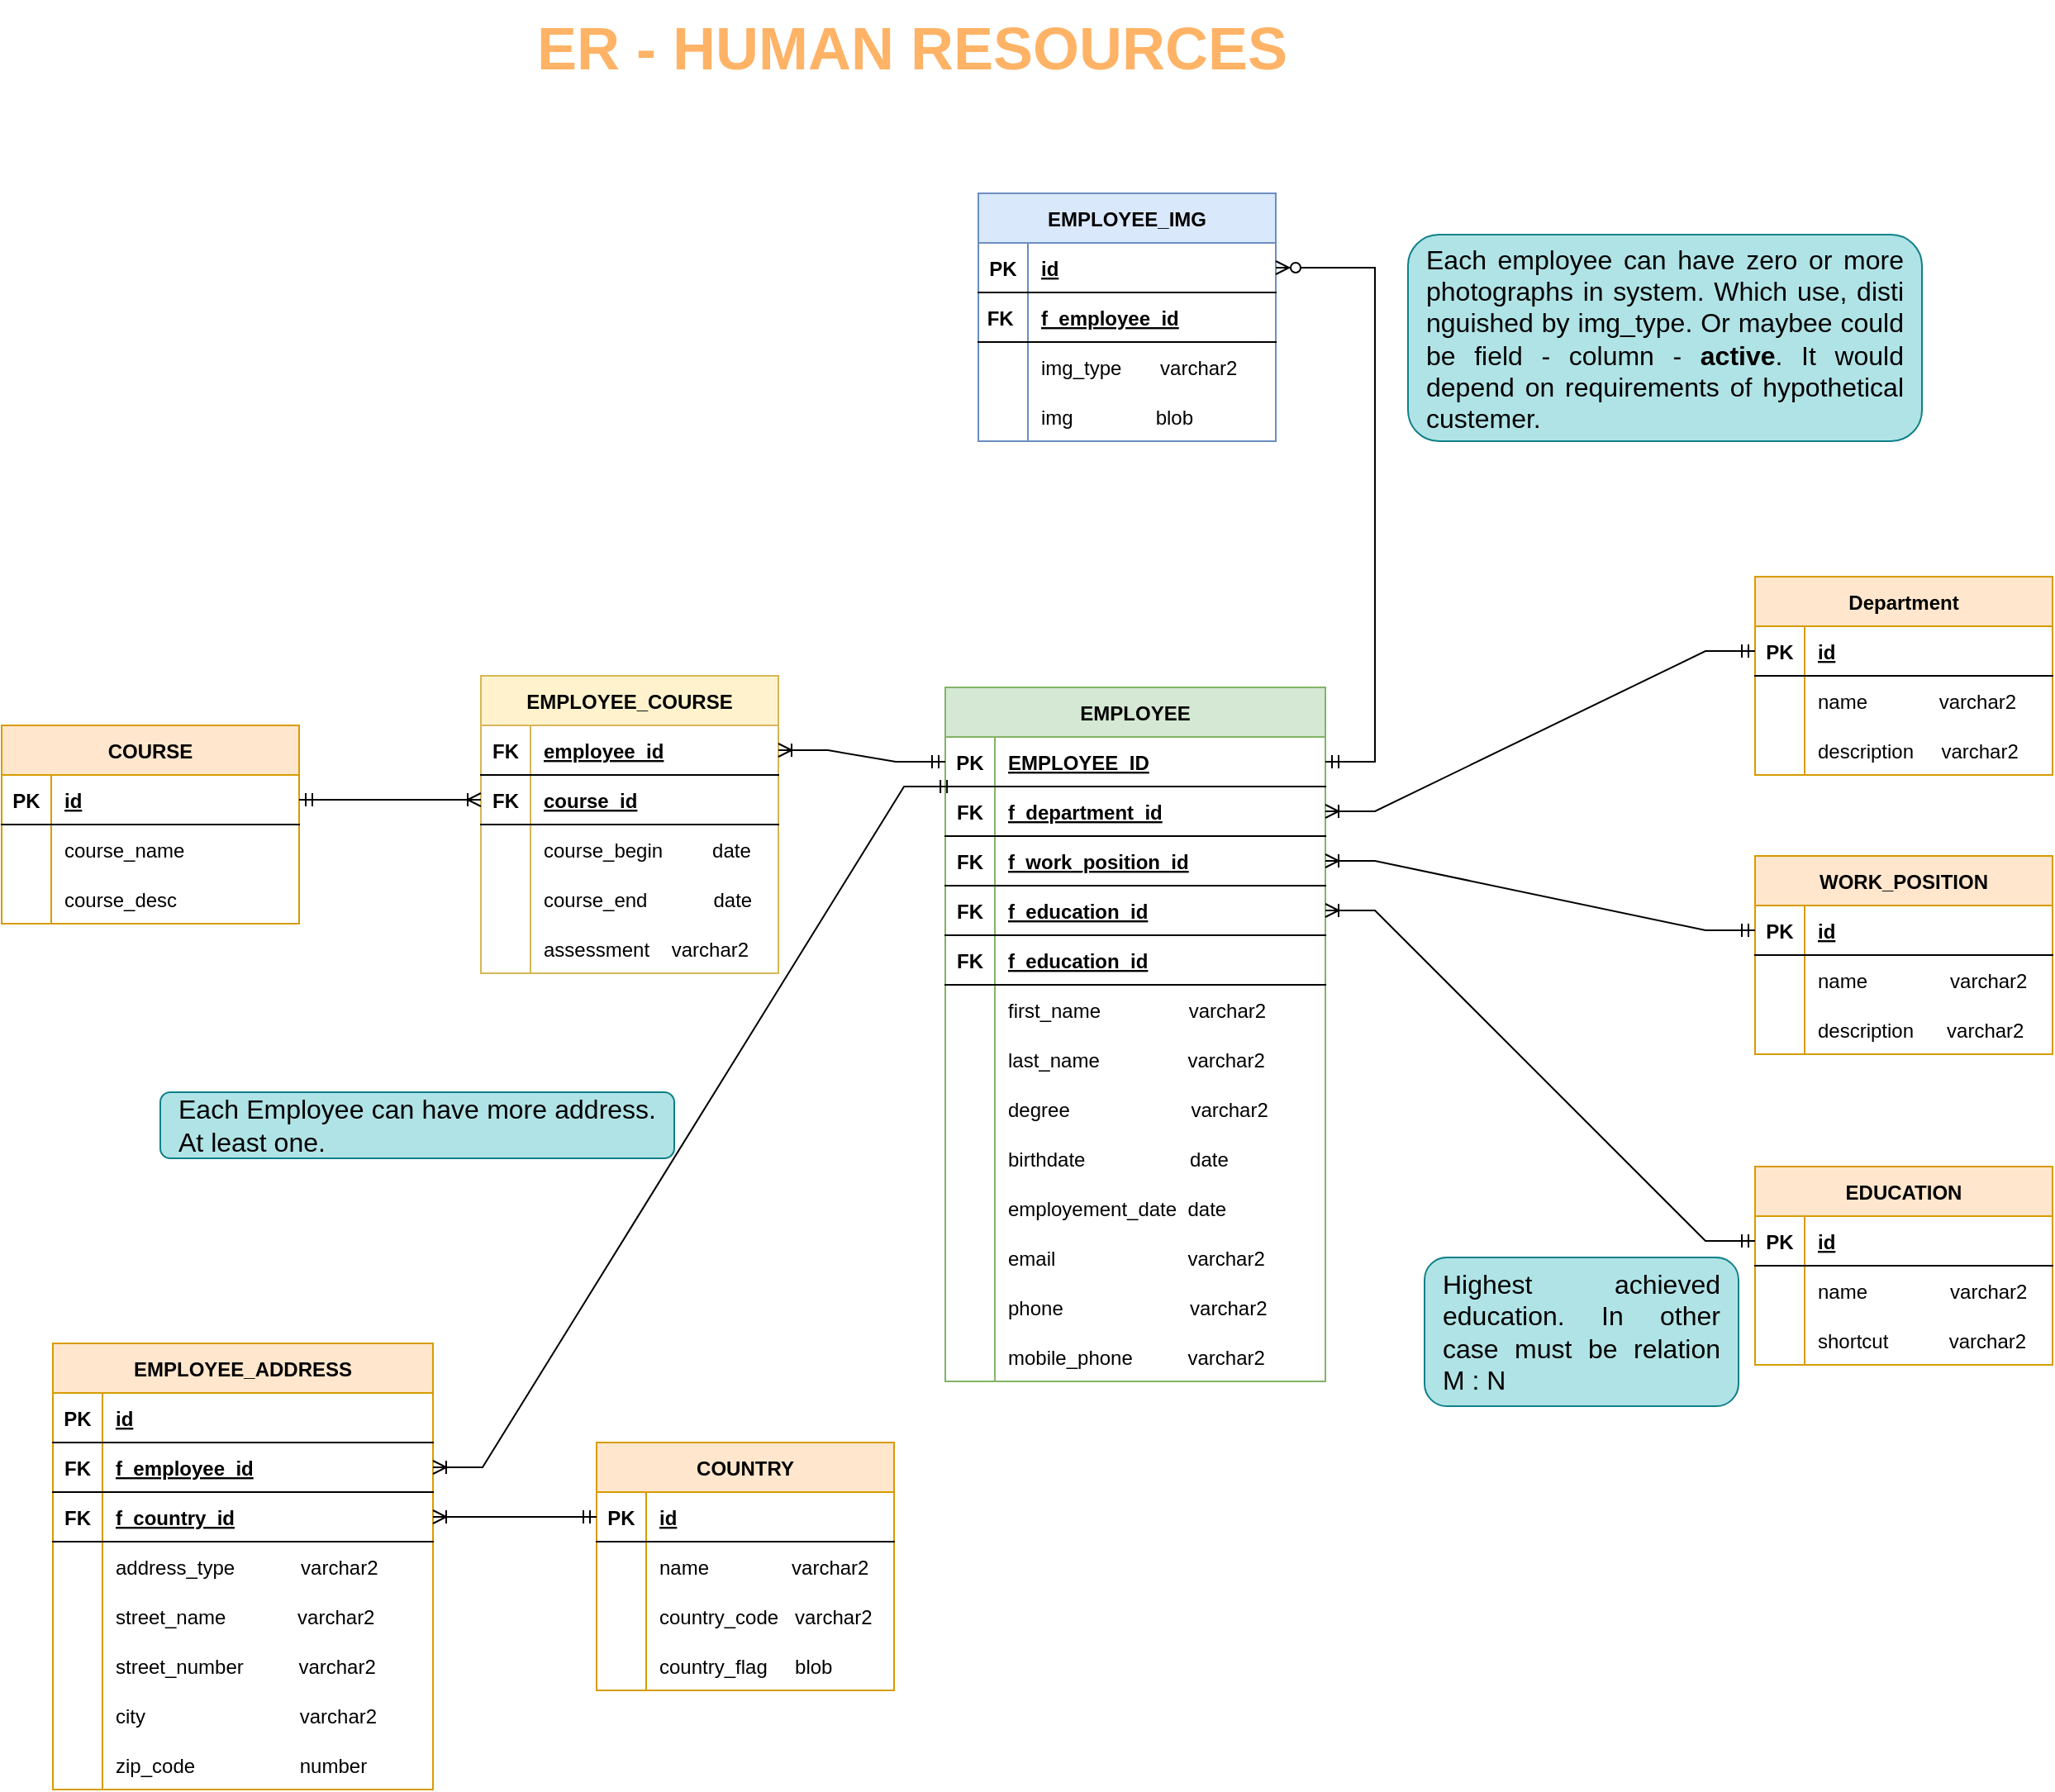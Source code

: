 <mxfile version="20.8.16" type="device"><diagram name="Stránka-1" id="khEDv16h0o5L49cxXPvN"><mxGraphModel dx="2524" dy="963" grid="1" gridSize="10" guides="1" tooltips="1" connect="1" arrows="1" fold="1" page="1" pageScale="1" pageWidth="827" pageHeight="1169" math="0" shadow="0"><root><mxCell id="0"/><mxCell id="1" parent="0"/><mxCell id="JES4Bm0G9oAUIXFylbBK-1" value="EMPLOYEE" style="shape=table;startSize=30;container=1;collapsible=1;childLayout=tableLayout;fixedRows=1;rowLines=0;fontStyle=1;align=center;resizeLast=1;fillColor=#d5e8d4;strokeColor=#82b366;" vertex="1" parent="1"><mxGeometry x="50" y="446" width="230" height="420.0" as="geometry"/></mxCell><mxCell id="JES4Bm0G9oAUIXFylbBK-2" value="" style="shape=tableRow;horizontal=0;startSize=0;swimlaneHead=0;swimlaneBody=0;fillColor=none;collapsible=0;dropTarget=0;points=[[0,0.5],[1,0.5]];portConstraint=eastwest;top=0;left=0;right=0;bottom=1;" vertex="1" parent="JES4Bm0G9oAUIXFylbBK-1"><mxGeometry y="30" width="230" height="30" as="geometry"/></mxCell><mxCell id="JES4Bm0G9oAUIXFylbBK-3" value="PK" style="shape=partialRectangle;connectable=0;fillColor=none;top=0;left=0;bottom=0;right=0;fontStyle=1;overflow=hidden;" vertex="1" parent="JES4Bm0G9oAUIXFylbBK-2"><mxGeometry width="30" height="30" as="geometry"><mxRectangle width="30" height="30" as="alternateBounds"/></mxGeometry></mxCell><mxCell id="JES4Bm0G9oAUIXFylbBK-4" value="EMPLOYEE_ID" style="shape=partialRectangle;connectable=0;fillColor=none;top=0;left=0;bottom=0;right=0;align=left;spacingLeft=6;fontStyle=5;overflow=hidden;" vertex="1" parent="JES4Bm0G9oAUIXFylbBK-2"><mxGeometry x="30" width="200" height="30" as="geometry"><mxRectangle width="200" height="30" as="alternateBounds"/></mxGeometry></mxCell><mxCell id="JES4Bm0G9oAUIXFylbBK-67" style="shape=tableRow;horizontal=0;startSize=0;swimlaneHead=0;swimlaneBody=0;fillColor=none;collapsible=0;dropTarget=0;points=[[0,0.5],[1,0.5]];portConstraint=eastwest;top=0;left=0;right=0;bottom=1;" vertex="1" parent="JES4Bm0G9oAUIXFylbBK-1"><mxGeometry y="60" width="230" height="30" as="geometry"/></mxCell><mxCell id="JES4Bm0G9oAUIXFylbBK-68" value="FK" style="shape=partialRectangle;connectable=0;fillColor=none;top=0;left=0;bottom=0;right=0;fontStyle=1;overflow=hidden;" vertex="1" parent="JES4Bm0G9oAUIXFylbBK-67"><mxGeometry width="30" height="30" as="geometry"><mxRectangle width="30" height="30" as="alternateBounds"/></mxGeometry></mxCell><mxCell id="JES4Bm0G9oAUIXFylbBK-69" value="f_department_id" style="shape=partialRectangle;connectable=0;fillColor=none;top=0;left=0;bottom=0;right=0;align=left;spacingLeft=6;fontStyle=5;overflow=hidden;" vertex="1" parent="JES4Bm0G9oAUIXFylbBK-67"><mxGeometry x="30" width="200" height="30" as="geometry"><mxRectangle width="200" height="30" as="alternateBounds"/></mxGeometry></mxCell><mxCell id="JES4Bm0G9oAUIXFylbBK-61" style="shape=tableRow;horizontal=0;startSize=0;swimlaneHead=0;swimlaneBody=0;fillColor=none;collapsible=0;dropTarget=0;points=[[0,0.5],[1,0.5]];portConstraint=eastwest;top=0;left=0;right=0;bottom=1;" vertex="1" parent="JES4Bm0G9oAUIXFylbBK-1"><mxGeometry y="90" width="230" height="30" as="geometry"/></mxCell><mxCell id="JES4Bm0G9oAUIXFylbBK-62" value="FK" style="shape=partialRectangle;connectable=0;fillColor=none;top=0;left=0;bottom=0;right=0;fontStyle=1;overflow=hidden;" vertex="1" parent="JES4Bm0G9oAUIXFylbBK-61"><mxGeometry width="30" height="30" as="geometry"><mxRectangle width="30" height="30" as="alternateBounds"/></mxGeometry></mxCell><mxCell id="JES4Bm0G9oAUIXFylbBK-63" value="f_work_position_id" style="shape=partialRectangle;connectable=0;fillColor=none;top=0;left=0;bottom=0;right=0;align=left;spacingLeft=6;fontStyle=5;overflow=hidden;" vertex="1" parent="JES4Bm0G9oAUIXFylbBK-61"><mxGeometry x="30" width="200" height="30" as="geometry"><mxRectangle width="200" height="30" as="alternateBounds"/></mxGeometry></mxCell><mxCell id="JES4Bm0G9oAUIXFylbBK-58" style="shape=tableRow;horizontal=0;startSize=0;swimlaneHead=0;swimlaneBody=0;fillColor=none;collapsible=0;dropTarget=0;points=[[0,0.5],[1,0.5]];portConstraint=eastwest;top=0;left=0;right=0;bottom=1;" vertex="1" parent="JES4Bm0G9oAUIXFylbBK-1"><mxGeometry y="120" width="230" height="30" as="geometry"/></mxCell><mxCell id="JES4Bm0G9oAUIXFylbBK-59" value="FK" style="shape=partialRectangle;connectable=0;fillColor=none;top=0;left=0;bottom=0;right=0;fontStyle=1;overflow=hidden;" vertex="1" parent="JES4Bm0G9oAUIXFylbBK-58"><mxGeometry width="30" height="30" as="geometry"><mxRectangle width="30" height="30" as="alternateBounds"/></mxGeometry></mxCell><mxCell id="JES4Bm0G9oAUIXFylbBK-60" value="f_education_id" style="shape=partialRectangle;connectable=0;fillColor=none;top=0;left=0;bottom=0;right=0;align=left;spacingLeft=6;fontStyle=5;overflow=hidden;" vertex="1" parent="JES4Bm0G9oAUIXFylbBK-58"><mxGeometry x="30" width="200" height="30" as="geometry"><mxRectangle width="200" height="30" as="alternateBounds"/></mxGeometry></mxCell><mxCell id="JES4Bm0G9oAUIXFylbBK-159" style="shape=tableRow;horizontal=0;startSize=0;swimlaneHead=0;swimlaneBody=0;fillColor=none;collapsible=0;dropTarget=0;points=[[0,0.5],[1,0.5]];portConstraint=eastwest;top=0;left=0;right=0;bottom=1;" vertex="1" parent="JES4Bm0G9oAUIXFylbBK-1"><mxGeometry y="150" width="230" height="30" as="geometry"/></mxCell><mxCell id="JES4Bm0G9oAUIXFylbBK-160" value="FK" style="shape=partialRectangle;connectable=0;fillColor=none;top=0;left=0;bottom=0;right=0;fontStyle=1;overflow=hidden;" vertex="1" parent="JES4Bm0G9oAUIXFylbBK-159"><mxGeometry width="30" height="30" as="geometry"><mxRectangle width="30" height="30" as="alternateBounds"/></mxGeometry></mxCell><mxCell id="JES4Bm0G9oAUIXFylbBK-161" value="f_education_id" style="shape=partialRectangle;connectable=0;fillColor=none;top=0;left=0;bottom=0;right=0;align=left;spacingLeft=6;fontStyle=5;overflow=hidden;" vertex="1" parent="JES4Bm0G9oAUIXFylbBK-159"><mxGeometry x="30" width="200" height="30" as="geometry"><mxRectangle width="200" height="30" as="alternateBounds"/></mxGeometry></mxCell><mxCell id="JES4Bm0G9oAUIXFylbBK-5" value="" style="shape=tableRow;horizontal=0;startSize=0;swimlaneHead=0;swimlaneBody=0;fillColor=none;collapsible=0;dropTarget=0;points=[[0,0.5],[1,0.5]];portConstraint=eastwest;top=0;left=0;right=0;bottom=0;" vertex="1" parent="JES4Bm0G9oAUIXFylbBK-1"><mxGeometry y="180" width="230" height="30" as="geometry"/></mxCell><mxCell id="JES4Bm0G9oAUIXFylbBK-6" value="" style="shape=partialRectangle;connectable=0;fillColor=none;top=0;left=0;bottom=0;right=0;editable=1;overflow=hidden;" vertex="1" parent="JES4Bm0G9oAUIXFylbBK-5"><mxGeometry width="30" height="30" as="geometry"><mxRectangle width="30" height="30" as="alternateBounds"/></mxGeometry></mxCell><mxCell id="JES4Bm0G9oAUIXFylbBK-7" value="first_name                varchar2" style="shape=partialRectangle;connectable=0;fillColor=none;top=0;left=0;bottom=0;right=0;align=left;spacingLeft=6;overflow=hidden;" vertex="1" parent="JES4Bm0G9oAUIXFylbBK-5"><mxGeometry x="30" width="200" height="30" as="geometry"><mxRectangle width="200" height="30" as="alternateBounds"/></mxGeometry></mxCell><mxCell id="JES4Bm0G9oAUIXFylbBK-8" value="" style="shape=tableRow;horizontal=0;startSize=0;swimlaneHead=0;swimlaneBody=0;fillColor=none;collapsible=0;dropTarget=0;points=[[0,0.5],[1,0.5]];portConstraint=eastwest;top=0;left=0;right=0;bottom=0;" vertex="1" parent="JES4Bm0G9oAUIXFylbBK-1"><mxGeometry y="210" width="230" height="30" as="geometry"/></mxCell><mxCell id="JES4Bm0G9oAUIXFylbBK-9" value="" style="shape=partialRectangle;connectable=0;fillColor=none;top=0;left=0;bottom=0;right=0;editable=1;overflow=hidden;" vertex="1" parent="JES4Bm0G9oAUIXFylbBK-8"><mxGeometry width="30" height="30" as="geometry"><mxRectangle width="30" height="30" as="alternateBounds"/></mxGeometry></mxCell><mxCell id="JES4Bm0G9oAUIXFylbBK-10" value="last_name                varchar2" style="shape=partialRectangle;connectable=0;fillColor=none;top=0;left=0;bottom=0;right=0;align=left;spacingLeft=6;overflow=hidden;" vertex="1" parent="JES4Bm0G9oAUIXFylbBK-8"><mxGeometry x="30" width="200" height="30" as="geometry"><mxRectangle width="200" height="30" as="alternateBounds"/></mxGeometry></mxCell><mxCell id="JES4Bm0G9oAUIXFylbBK-11" value="" style="shape=tableRow;horizontal=0;startSize=0;swimlaneHead=0;swimlaneBody=0;fillColor=none;collapsible=0;dropTarget=0;points=[[0,0.5],[1,0.5]];portConstraint=eastwest;top=0;left=0;right=0;bottom=0;" vertex="1" parent="JES4Bm0G9oAUIXFylbBK-1"><mxGeometry y="240" width="230" height="30" as="geometry"/></mxCell><mxCell id="JES4Bm0G9oAUIXFylbBK-12" value="" style="shape=partialRectangle;connectable=0;fillColor=none;top=0;left=0;bottom=0;right=0;editable=1;overflow=hidden;" vertex="1" parent="JES4Bm0G9oAUIXFylbBK-11"><mxGeometry width="30" height="30" as="geometry"><mxRectangle width="30" height="30" as="alternateBounds"/></mxGeometry></mxCell><mxCell id="JES4Bm0G9oAUIXFylbBK-13" value="degree                      varchar2" style="shape=partialRectangle;connectable=0;fillColor=none;top=0;left=0;bottom=0;right=0;align=left;spacingLeft=6;overflow=hidden;" vertex="1" parent="JES4Bm0G9oAUIXFylbBK-11"><mxGeometry x="30" width="200" height="30" as="geometry"><mxRectangle width="200" height="30" as="alternateBounds"/></mxGeometry></mxCell><mxCell id="JES4Bm0G9oAUIXFylbBK-14" style="shape=tableRow;horizontal=0;startSize=0;swimlaneHead=0;swimlaneBody=0;fillColor=none;collapsible=0;dropTarget=0;points=[[0,0.5],[1,0.5]];portConstraint=eastwest;top=0;left=0;right=0;bottom=0;" vertex="1" parent="JES4Bm0G9oAUIXFylbBK-1"><mxGeometry y="270" width="230" height="30" as="geometry"/></mxCell><mxCell id="JES4Bm0G9oAUIXFylbBK-15" style="shape=partialRectangle;connectable=0;fillColor=none;top=0;left=0;bottom=0;right=0;editable=1;overflow=hidden;" vertex="1" parent="JES4Bm0G9oAUIXFylbBK-14"><mxGeometry width="30" height="30" as="geometry"><mxRectangle width="30" height="30" as="alternateBounds"/></mxGeometry></mxCell><mxCell id="JES4Bm0G9oAUIXFylbBK-16" value="birthdate                   date" style="shape=partialRectangle;connectable=0;fillColor=none;top=0;left=0;bottom=0;right=0;align=left;spacingLeft=6;overflow=hidden;" vertex="1" parent="JES4Bm0G9oAUIXFylbBK-14"><mxGeometry x="30" width="200" height="30" as="geometry"><mxRectangle width="200" height="30" as="alternateBounds"/></mxGeometry></mxCell><mxCell id="JES4Bm0G9oAUIXFylbBK-32" style="shape=tableRow;horizontal=0;startSize=0;swimlaneHead=0;swimlaneBody=0;fillColor=none;collapsible=0;dropTarget=0;points=[[0,0.5],[1,0.5]];portConstraint=eastwest;top=0;left=0;right=0;bottom=0;" vertex="1" parent="JES4Bm0G9oAUIXFylbBK-1"><mxGeometry y="300" width="230" height="30" as="geometry"/></mxCell><mxCell id="JES4Bm0G9oAUIXFylbBK-33" style="shape=partialRectangle;connectable=0;fillColor=none;top=0;left=0;bottom=0;right=0;editable=1;overflow=hidden;" vertex="1" parent="JES4Bm0G9oAUIXFylbBK-32"><mxGeometry width="30" height="30" as="geometry"><mxRectangle width="30" height="30" as="alternateBounds"/></mxGeometry></mxCell><mxCell id="JES4Bm0G9oAUIXFylbBK-34" value="employement_date  date" style="shape=partialRectangle;connectable=0;fillColor=none;top=0;left=0;bottom=0;right=0;align=left;spacingLeft=6;overflow=hidden;" vertex="1" parent="JES4Bm0G9oAUIXFylbBK-32"><mxGeometry x="30" width="200" height="30" as="geometry"><mxRectangle width="200" height="30" as="alternateBounds"/></mxGeometry></mxCell><mxCell id="JES4Bm0G9oAUIXFylbBK-29" style="shape=tableRow;horizontal=0;startSize=0;swimlaneHead=0;swimlaneBody=0;fillColor=none;collapsible=0;dropTarget=0;points=[[0,0.5],[1,0.5]];portConstraint=eastwest;top=0;left=0;right=0;bottom=0;" vertex="1" parent="JES4Bm0G9oAUIXFylbBK-1"><mxGeometry y="330" width="230" height="30" as="geometry"/></mxCell><mxCell id="JES4Bm0G9oAUIXFylbBK-30" style="shape=partialRectangle;connectable=0;fillColor=none;top=0;left=0;bottom=0;right=0;editable=1;overflow=hidden;" vertex="1" parent="JES4Bm0G9oAUIXFylbBK-29"><mxGeometry width="30" height="30" as="geometry"><mxRectangle width="30" height="30" as="alternateBounds"/></mxGeometry></mxCell><mxCell id="JES4Bm0G9oAUIXFylbBK-31" value="email                        varchar2" style="shape=partialRectangle;connectable=0;fillColor=none;top=0;left=0;bottom=0;right=0;align=left;spacingLeft=6;overflow=hidden;" vertex="1" parent="JES4Bm0G9oAUIXFylbBK-29"><mxGeometry x="30" width="200" height="30" as="geometry"><mxRectangle width="200" height="30" as="alternateBounds"/></mxGeometry></mxCell><mxCell id="JES4Bm0G9oAUIXFylbBK-26" style="shape=tableRow;horizontal=0;startSize=0;swimlaneHead=0;swimlaneBody=0;fillColor=none;collapsible=0;dropTarget=0;points=[[0,0.5],[1,0.5]];portConstraint=eastwest;top=0;left=0;right=0;bottom=0;" vertex="1" parent="JES4Bm0G9oAUIXFylbBK-1"><mxGeometry y="360" width="230" height="30" as="geometry"/></mxCell><mxCell id="JES4Bm0G9oAUIXFylbBK-27" style="shape=partialRectangle;connectable=0;fillColor=none;top=0;left=0;bottom=0;right=0;editable=1;overflow=hidden;" vertex="1" parent="JES4Bm0G9oAUIXFylbBK-26"><mxGeometry width="30" height="30" as="geometry"><mxRectangle width="30" height="30" as="alternateBounds"/></mxGeometry></mxCell><mxCell id="JES4Bm0G9oAUIXFylbBK-28" value="phone                       varchar2" style="shape=partialRectangle;connectable=0;fillColor=none;top=0;left=0;bottom=0;right=0;align=left;spacingLeft=6;overflow=hidden;" vertex="1" parent="JES4Bm0G9oAUIXFylbBK-26"><mxGeometry x="30" width="200" height="30" as="geometry"><mxRectangle width="200" height="30" as="alternateBounds"/></mxGeometry></mxCell><mxCell id="JES4Bm0G9oAUIXFylbBK-23" style="shape=tableRow;horizontal=0;startSize=0;swimlaneHead=0;swimlaneBody=0;fillColor=none;collapsible=0;dropTarget=0;points=[[0,0.5],[1,0.5]];portConstraint=eastwest;top=0;left=0;right=0;bottom=0;" vertex="1" parent="JES4Bm0G9oAUIXFylbBK-1"><mxGeometry y="390" width="230" height="30" as="geometry"/></mxCell><mxCell id="JES4Bm0G9oAUIXFylbBK-24" style="shape=partialRectangle;connectable=0;fillColor=none;top=0;left=0;bottom=0;right=0;editable=1;overflow=hidden;" vertex="1" parent="JES4Bm0G9oAUIXFylbBK-23"><mxGeometry width="30" height="30" as="geometry"><mxRectangle width="30" height="30" as="alternateBounds"/></mxGeometry></mxCell><mxCell id="JES4Bm0G9oAUIXFylbBK-25" value="mobile_phone          varchar2" style="shape=partialRectangle;connectable=0;fillColor=none;top=0;left=0;bottom=0;right=0;align=left;spacingLeft=6;overflow=hidden;" vertex="1" parent="JES4Bm0G9oAUIXFylbBK-23"><mxGeometry x="30" width="200" height="30" as="geometry"><mxRectangle width="200" height="30" as="alternateBounds"/></mxGeometry></mxCell><mxCell id="JES4Bm0G9oAUIXFylbBK-79" style="edgeStyle=orthogonalEdgeStyle;rounded=0;orthogonalLoop=1;jettySize=auto;html=1;exitX=1;exitY=0.5;exitDx=0;exitDy=0;" edge="1" parent="JES4Bm0G9oAUIXFylbBK-1" source="JES4Bm0G9oAUIXFylbBK-8" target="JES4Bm0G9oAUIXFylbBK-8"><mxGeometry relative="1" as="geometry"/></mxCell><mxCell id="JES4Bm0G9oAUIXFylbBK-80" value="Department" style="shape=table;startSize=30;container=1;collapsible=1;childLayout=tableLayout;fixedRows=1;rowLines=0;fontStyle=1;align=center;resizeLast=1;fillColor=#ffe6cc;strokeColor=#d79b00;" vertex="1" parent="1"><mxGeometry x="540" y="379" width="180" height="120" as="geometry"/></mxCell><mxCell id="JES4Bm0G9oAUIXFylbBK-81" value="" style="shape=tableRow;horizontal=0;startSize=0;swimlaneHead=0;swimlaneBody=0;fillColor=none;collapsible=0;dropTarget=0;points=[[0,0.5],[1,0.5]];portConstraint=eastwest;top=0;left=0;right=0;bottom=1;" vertex="1" parent="JES4Bm0G9oAUIXFylbBK-80"><mxGeometry y="30" width="180" height="30" as="geometry"/></mxCell><mxCell id="JES4Bm0G9oAUIXFylbBK-82" value="PK" style="shape=partialRectangle;connectable=0;fillColor=none;top=0;left=0;bottom=0;right=0;fontStyle=1;overflow=hidden;" vertex="1" parent="JES4Bm0G9oAUIXFylbBK-81"><mxGeometry width="30" height="30" as="geometry"><mxRectangle width="30" height="30" as="alternateBounds"/></mxGeometry></mxCell><mxCell id="JES4Bm0G9oAUIXFylbBK-83" value="id" style="shape=partialRectangle;connectable=0;fillColor=none;top=0;left=0;bottom=0;right=0;align=left;spacingLeft=6;fontStyle=5;overflow=hidden;" vertex="1" parent="JES4Bm0G9oAUIXFylbBK-81"><mxGeometry x="30" width="150" height="30" as="geometry"><mxRectangle width="150" height="30" as="alternateBounds"/></mxGeometry></mxCell><mxCell id="JES4Bm0G9oAUIXFylbBK-84" value="" style="shape=tableRow;horizontal=0;startSize=0;swimlaneHead=0;swimlaneBody=0;fillColor=none;collapsible=0;dropTarget=0;points=[[0,0.5],[1,0.5]];portConstraint=eastwest;top=0;left=0;right=0;bottom=0;" vertex="1" parent="JES4Bm0G9oAUIXFylbBK-80"><mxGeometry y="60" width="180" height="30" as="geometry"/></mxCell><mxCell id="JES4Bm0G9oAUIXFylbBK-85" value="" style="shape=partialRectangle;connectable=0;fillColor=none;top=0;left=0;bottom=0;right=0;editable=1;overflow=hidden;" vertex="1" parent="JES4Bm0G9oAUIXFylbBK-84"><mxGeometry width="30" height="30" as="geometry"><mxRectangle width="30" height="30" as="alternateBounds"/></mxGeometry></mxCell><mxCell id="JES4Bm0G9oAUIXFylbBK-86" value="name             varchar2" style="shape=partialRectangle;connectable=0;fillColor=none;top=0;left=0;bottom=0;right=0;align=left;spacingLeft=6;overflow=hidden;" vertex="1" parent="JES4Bm0G9oAUIXFylbBK-84"><mxGeometry x="30" width="150" height="30" as="geometry"><mxRectangle width="150" height="30" as="alternateBounds"/></mxGeometry></mxCell><mxCell id="JES4Bm0G9oAUIXFylbBK-87" value="" style="shape=tableRow;horizontal=0;startSize=0;swimlaneHead=0;swimlaneBody=0;fillColor=none;collapsible=0;dropTarget=0;points=[[0,0.5],[1,0.5]];portConstraint=eastwest;top=0;left=0;right=0;bottom=0;" vertex="1" parent="JES4Bm0G9oAUIXFylbBK-80"><mxGeometry y="90" width="180" height="30" as="geometry"/></mxCell><mxCell id="JES4Bm0G9oAUIXFylbBK-88" value="" style="shape=partialRectangle;connectable=0;fillColor=none;top=0;left=0;bottom=0;right=0;editable=1;overflow=hidden;" vertex="1" parent="JES4Bm0G9oAUIXFylbBK-87"><mxGeometry width="30" height="30" as="geometry"><mxRectangle width="30" height="30" as="alternateBounds"/></mxGeometry></mxCell><mxCell id="JES4Bm0G9oAUIXFylbBK-89" value="description     varchar2" style="shape=partialRectangle;connectable=0;fillColor=none;top=0;left=0;bottom=0;right=0;align=left;spacingLeft=6;overflow=hidden;" vertex="1" parent="JES4Bm0G9oAUIXFylbBK-87"><mxGeometry x="30" width="150" height="30" as="geometry"><mxRectangle width="150" height="30" as="alternateBounds"/></mxGeometry></mxCell><mxCell id="JES4Bm0G9oAUIXFylbBK-93" value="COUNTRY" style="shape=table;startSize=30;container=1;collapsible=1;childLayout=tableLayout;fixedRows=1;rowLines=0;fontStyle=1;align=center;resizeLast=1;fillColor=#ffe6cc;strokeColor=#d79b00;" vertex="1" parent="1"><mxGeometry x="-161" y="903" width="180" height="150" as="geometry"/></mxCell><mxCell id="JES4Bm0G9oAUIXFylbBK-94" value="" style="shape=tableRow;horizontal=0;startSize=0;swimlaneHead=0;swimlaneBody=0;fillColor=none;collapsible=0;dropTarget=0;points=[[0,0.5],[1,0.5]];portConstraint=eastwest;top=0;left=0;right=0;bottom=1;" vertex="1" parent="JES4Bm0G9oAUIXFylbBK-93"><mxGeometry y="30" width="180" height="30" as="geometry"/></mxCell><mxCell id="JES4Bm0G9oAUIXFylbBK-95" value="PK" style="shape=partialRectangle;connectable=0;fillColor=none;top=0;left=0;bottom=0;right=0;fontStyle=1;overflow=hidden;" vertex="1" parent="JES4Bm0G9oAUIXFylbBK-94"><mxGeometry width="30" height="30" as="geometry"><mxRectangle width="30" height="30" as="alternateBounds"/></mxGeometry></mxCell><mxCell id="JES4Bm0G9oAUIXFylbBK-96" value="id" style="shape=partialRectangle;connectable=0;fillColor=none;top=0;left=0;bottom=0;right=0;align=left;spacingLeft=6;fontStyle=5;overflow=hidden;" vertex="1" parent="JES4Bm0G9oAUIXFylbBK-94"><mxGeometry x="30" width="150" height="30" as="geometry"><mxRectangle width="150" height="30" as="alternateBounds"/></mxGeometry></mxCell><mxCell id="JES4Bm0G9oAUIXFylbBK-97" value="" style="shape=tableRow;horizontal=0;startSize=0;swimlaneHead=0;swimlaneBody=0;fillColor=none;collapsible=0;dropTarget=0;points=[[0,0.5],[1,0.5]];portConstraint=eastwest;top=0;left=0;right=0;bottom=0;" vertex="1" parent="JES4Bm0G9oAUIXFylbBK-93"><mxGeometry y="60" width="180" height="30" as="geometry"/></mxCell><mxCell id="JES4Bm0G9oAUIXFylbBK-98" value="" style="shape=partialRectangle;connectable=0;fillColor=none;top=0;left=0;bottom=0;right=0;editable=1;overflow=hidden;" vertex="1" parent="JES4Bm0G9oAUIXFylbBK-97"><mxGeometry width="30" height="30" as="geometry"><mxRectangle width="30" height="30" as="alternateBounds"/></mxGeometry></mxCell><mxCell id="JES4Bm0G9oAUIXFylbBK-99" value="name               varchar2" style="shape=partialRectangle;connectable=0;fillColor=none;top=0;left=0;bottom=0;right=0;align=left;spacingLeft=6;overflow=hidden;" vertex="1" parent="JES4Bm0G9oAUIXFylbBK-97"><mxGeometry x="30" width="150" height="30" as="geometry"><mxRectangle width="150" height="30" as="alternateBounds"/></mxGeometry></mxCell><mxCell id="JES4Bm0G9oAUIXFylbBK-100" value="" style="shape=tableRow;horizontal=0;startSize=0;swimlaneHead=0;swimlaneBody=0;fillColor=none;collapsible=0;dropTarget=0;points=[[0,0.5],[1,0.5]];portConstraint=eastwest;top=0;left=0;right=0;bottom=0;" vertex="1" parent="JES4Bm0G9oAUIXFylbBK-93"><mxGeometry y="90" width="180" height="30" as="geometry"/></mxCell><mxCell id="JES4Bm0G9oAUIXFylbBK-101" value="" style="shape=partialRectangle;connectable=0;fillColor=none;top=0;left=0;bottom=0;right=0;editable=1;overflow=hidden;" vertex="1" parent="JES4Bm0G9oAUIXFylbBK-100"><mxGeometry width="30" height="30" as="geometry"><mxRectangle width="30" height="30" as="alternateBounds"/></mxGeometry></mxCell><mxCell id="JES4Bm0G9oAUIXFylbBK-102" value="country_code   varchar2" style="shape=partialRectangle;connectable=0;fillColor=none;top=0;left=0;bottom=0;right=0;align=left;spacingLeft=6;overflow=hidden;" vertex="1" parent="JES4Bm0G9oAUIXFylbBK-100"><mxGeometry x="30" width="150" height="30" as="geometry"><mxRectangle width="150" height="30" as="alternateBounds"/></mxGeometry></mxCell><mxCell id="JES4Bm0G9oAUIXFylbBK-148" style="shape=tableRow;horizontal=0;startSize=0;swimlaneHead=0;swimlaneBody=0;fillColor=none;collapsible=0;dropTarget=0;points=[[0,0.5],[1,0.5]];portConstraint=eastwest;top=0;left=0;right=0;bottom=0;" vertex="1" parent="JES4Bm0G9oAUIXFylbBK-93"><mxGeometry y="120" width="180" height="30" as="geometry"/></mxCell><mxCell id="JES4Bm0G9oAUIXFylbBK-149" style="shape=partialRectangle;connectable=0;fillColor=none;top=0;left=0;bottom=0;right=0;editable=1;overflow=hidden;" vertex="1" parent="JES4Bm0G9oAUIXFylbBK-148"><mxGeometry width="30" height="30" as="geometry"><mxRectangle width="30" height="30" as="alternateBounds"/></mxGeometry></mxCell><mxCell id="JES4Bm0G9oAUIXFylbBK-150" value="country_flag     blob" style="shape=partialRectangle;connectable=0;fillColor=none;top=0;left=0;bottom=0;right=0;align=left;spacingLeft=6;overflow=hidden;" vertex="1" parent="JES4Bm0G9oAUIXFylbBK-148"><mxGeometry x="30" width="150" height="30" as="geometry"><mxRectangle width="150" height="30" as="alternateBounds"/></mxGeometry></mxCell><mxCell id="JES4Bm0G9oAUIXFylbBK-103" value="WORK_POSITION" style="shape=table;startSize=30;container=1;collapsible=1;childLayout=tableLayout;fixedRows=1;rowLines=0;fontStyle=1;align=center;resizeLast=1;fillColor=#ffe6cc;strokeColor=#d79b00;" vertex="1" parent="1"><mxGeometry x="540" y="548" width="180" height="120" as="geometry"/></mxCell><mxCell id="JES4Bm0G9oAUIXFylbBK-104" value="" style="shape=tableRow;horizontal=0;startSize=0;swimlaneHead=0;swimlaneBody=0;fillColor=none;collapsible=0;dropTarget=0;points=[[0,0.5],[1,0.5]];portConstraint=eastwest;top=0;left=0;right=0;bottom=1;" vertex="1" parent="JES4Bm0G9oAUIXFylbBK-103"><mxGeometry y="30" width="180" height="30" as="geometry"/></mxCell><mxCell id="JES4Bm0G9oAUIXFylbBK-105" value="PK" style="shape=partialRectangle;connectable=0;fillColor=none;top=0;left=0;bottom=0;right=0;fontStyle=1;overflow=hidden;" vertex="1" parent="JES4Bm0G9oAUIXFylbBK-104"><mxGeometry width="30" height="30" as="geometry"><mxRectangle width="30" height="30" as="alternateBounds"/></mxGeometry></mxCell><mxCell id="JES4Bm0G9oAUIXFylbBK-106" value="id" style="shape=partialRectangle;connectable=0;fillColor=none;top=0;left=0;bottom=0;right=0;align=left;spacingLeft=6;fontStyle=5;overflow=hidden;" vertex="1" parent="JES4Bm0G9oAUIXFylbBK-104"><mxGeometry x="30" width="150" height="30" as="geometry"><mxRectangle width="150" height="30" as="alternateBounds"/></mxGeometry></mxCell><mxCell id="JES4Bm0G9oAUIXFylbBK-107" value="" style="shape=tableRow;horizontal=0;startSize=0;swimlaneHead=0;swimlaneBody=0;fillColor=none;collapsible=0;dropTarget=0;points=[[0,0.5],[1,0.5]];portConstraint=eastwest;top=0;left=0;right=0;bottom=0;" vertex="1" parent="JES4Bm0G9oAUIXFylbBK-103"><mxGeometry y="60" width="180" height="30" as="geometry"/></mxCell><mxCell id="JES4Bm0G9oAUIXFylbBK-108" value="" style="shape=partialRectangle;connectable=0;fillColor=none;top=0;left=0;bottom=0;right=0;editable=1;overflow=hidden;" vertex="1" parent="JES4Bm0G9oAUIXFylbBK-107"><mxGeometry width="30" height="30" as="geometry"><mxRectangle width="30" height="30" as="alternateBounds"/></mxGeometry></mxCell><mxCell id="JES4Bm0G9oAUIXFylbBK-109" value="name               varchar2" style="shape=partialRectangle;connectable=0;fillColor=none;top=0;left=0;bottom=0;right=0;align=left;spacingLeft=6;overflow=hidden;" vertex="1" parent="JES4Bm0G9oAUIXFylbBK-107"><mxGeometry x="30" width="150" height="30" as="geometry"><mxRectangle width="150" height="30" as="alternateBounds"/></mxGeometry></mxCell><mxCell id="JES4Bm0G9oAUIXFylbBK-110" value="" style="shape=tableRow;horizontal=0;startSize=0;swimlaneHead=0;swimlaneBody=0;fillColor=none;collapsible=0;dropTarget=0;points=[[0,0.5],[1,0.5]];portConstraint=eastwest;top=0;left=0;right=0;bottom=0;" vertex="1" parent="JES4Bm0G9oAUIXFylbBK-103"><mxGeometry y="90" width="180" height="30" as="geometry"/></mxCell><mxCell id="JES4Bm0G9oAUIXFylbBK-111" value="" style="shape=partialRectangle;connectable=0;fillColor=none;top=0;left=0;bottom=0;right=0;editable=1;overflow=hidden;" vertex="1" parent="JES4Bm0G9oAUIXFylbBK-110"><mxGeometry width="30" height="30" as="geometry"><mxRectangle width="30" height="30" as="alternateBounds"/></mxGeometry></mxCell><mxCell id="JES4Bm0G9oAUIXFylbBK-112" value="description      varchar2" style="shape=partialRectangle;connectable=0;fillColor=none;top=0;left=0;bottom=0;right=0;align=left;spacingLeft=6;overflow=hidden;" vertex="1" parent="JES4Bm0G9oAUIXFylbBK-110"><mxGeometry x="30" width="150" height="30" as="geometry"><mxRectangle width="150" height="30" as="alternateBounds"/></mxGeometry></mxCell><mxCell id="JES4Bm0G9oAUIXFylbBK-113" value="EDUCATION" style="shape=table;startSize=30;container=1;collapsible=1;childLayout=tableLayout;fixedRows=1;rowLines=0;fontStyle=1;align=center;resizeLast=1;fillColor=#ffe6cc;strokeColor=#d79b00;" vertex="1" parent="1"><mxGeometry x="540" y="736" width="180" height="120" as="geometry"/></mxCell><mxCell id="JES4Bm0G9oAUIXFylbBK-114" value="" style="shape=tableRow;horizontal=0;startSize=0;swimlaneHead=0;swimlaneBody=0;fillColor=none;collapsible=0;dropTarget=0;points=[[0,0.5],[1,0.5]];portConstraint=eastwest;top=0;left=0;right=0;bottom=1;" vertex="1" parent="JES4Bm0G9oAUIXFylbBK-113"><mxGeometry y="30" width="180" height="30" as="geometry"/></mxCell><mxCell id="JES4Bm0G9oAUIXFylbBK-115" value="PK" style="shape=partialRectangle;connectable=0;fillColor=none;top=0;left=0;bottom=0;right=0;fontStyle=1;overflow=hidden;" vertex="1" parent="JES4Bm0G9oAUIXFylbBK-114"><mxGeometry width="30" height="30" as="geometry"><mxRectangle width="30" height="30" as="alternateBounds"/></mxGeometry></mxCell><mxCell id="JES4Bm0G9oAUIXFylbBK-116" value="id" style="shape=partialRectangle;connectable=0;fillColor=none;top=0;left=0;bottom=0;right=0;align=left;spacingLeft=6;fontStyle=5;overflow=hidden;" vertex="1" parent="JES4Bm0G9oAUIXFylbBK-114"><mxGeometry x="30" width="150" height="30" as="geometry"><mxRectangle width="150" height="30" as="alternateBounds"/></mxGeometry></mxCell><mxCell id="JES4Bm0G9oAUIXFylbBK-117" value="" style="shape=tableRow;horizontal=0;startSize=0;swimlaneHead=0;swimlaneBody=0;fillColor=none;collapsible=0;dropTarget=0;points=[[0,0.5],[1,0.5]];portConstraint=eastwest;top=0;left=0;right=0;bottom=0;" vertex="1" parent="JES4Bm0G9oAUIXFylbBK-113"><mxGeometry y="60" width="180" height="30" as="geometry"/></mxCell><mxCell id="JES4Bm0G9oAUIXFylbBK-118" value="" style="shape=partialRectangle;connectable=0;fillColor=none;top=0;left=0;bottom=0;right=0;editable=1;overflow=hidden;" vertex="1" parent="JES4Bm0G9oAUIXFylbBK-117"><mxGeometry width="30" height="30" as="geometry"><mxRectangle width="30" height="30" as="alternateBounds"/></mxGeometry></mxCell><mxCell id="JES4Bm0G9oAUIXFylbBK-119" value="name               varchar2" style="shape=partialRectangle;connectable=0;fillColor=none;top=0;left=0;bottom=0;right=0;align=left;spacingLeft=6;overflow=hidden;" vertex="1" parent="JES4Bm0G9oAUIXFylbBK-117"><mxGeometry x="30" width="150" height="30" as="geometry"><mxRectangle width="150" height="30" as="alternateBounds"/></mxGeometry></mxCell><mxCell id="JES4Bm0G9oAUIXFylbBK-120" value="" style="shape=tableRow;horizontal=0;startSize=0;swimlaneHead=0;swimlaneBody=0;fillColor=none;collapsible=0;dropTarget=0;points=[[0,0.5],[1,0.5]];portConstraint=eastwest;top=0;left=0;right=0;bottom=0;" vertex="1" parent="JES4Bm0G9oAUIXFylbBK-113"><mxGeometry y="90" width="180" height="30" as="geometry"/></mxCell><mxCell id="JES4Bm0G9oAUIXFylbBK-121" value="" style="shape=partialRectangle;connectable=0;fillColor=none;top=0;left=0;bottom=0;right=0;editable=1;overflow=hidden;" vertex="1" parent="JES4Bm0G9oAUIXFylbBK-120"><mxGeometry width="30" height="30" as="geometry"><mxRectangle width="30" height="30" as="alternateBounds"/></mxGeometry></mxCell><mxCell id="JES4Bm0G9oAUIXFylbBK-122" value="shortcut           varchar2" style="shape=partialRectangle;connectable=0;fillColor=none;top=0;left=0;bottom=0;right=0;align=left;spacingLeft=6;overflow=hidden;" vertex="1" parent="JES4Bm0G9oAUIXFylbBK-120"><mxGeometry x="30" width="150" height="30" as="geometry"><mxRectangle width="150" height="30" as="alternateBounds"/></mxGeometry></mxCell><mxCell id="JES4Bm0G9oAUIXFylbBK-123" value="EMPLOYEE_ADDRESS" style="shape=table;startSize=30;container=1;collapsible=1;childLayout=tableLayout;fixedRows=1;rowLines=0;fontStyle=1;align=center;resizeLast=1;fillColor=#ffe6cc;strokeColor=#d79b00;" vertex="1" parent="1"><mxGeometry x="-490" y="843" width="230" height="270" as="geometry"/></mxCell><mxCell id="JES4Bm0G9oAUIXFylbBK-124" value="" style="shape=tableRow;horizontal=0;startSize=0;swimlaneHead=0;swimlaneBody=0;fillColor=none;collapsible=0;dropTarget=0;points=[[0,0.5],[1,0.5]];portConstraint=eastwest;top=0;left=0;right=0;bottom=1;" vertex="1" parent="JES4Bm0G9oAUIXFylbBK-123"><mxGeometry y="30" width="230" height="30" as="geometry"/></mxCell><mxCell id="JES4Bm0G9oAUIXFylbBK-125" value="PK" style="shape=partialRectangle;connectable=0;fillColor=none;top=0;left=0;bottom=0;right=0;fontStyle=1;overflow=hidden;" vertex="1" parent="JES4Bm0G9oAUIXFylbBK-124"><mxGeometry width="30" height="30" as="geometry"><mxRectangle width="30" height="30" as="alternateBounds"/></mxGeometry></mxCell><mxCell id="JES4Bm0G9oAUIXFylbBK-126" value="id" style="shape=partialRectangle;connectable=0;fillColor=none;top=0;left=0;bottom=0;right=0;align=left;spacingLeft=6;fontStyle=5;overflow=hidden;" vertex="1" parent="JES4Bm0G9oAUIXFylbBK-124"><mxGeometry x="30" width="200" height="30" as="geometry"><mxRectangle width="200" height="30" as="alternateBounds"/></mxGeometry></mxCell><mxCell id="JES4Bm0G9oAUIXFylbBK-136" style="shape=tableRow;horizontal=0;startSize=0;swimlaneHead=0;swimlaneBody=0;fillColor=none;collapsible=0;dropTarget=0;points=[[0,0.5],[1,0.5]];portConstraint=eastwest;top=0;left=0;right=0;bottom=1;" vertex="1" parent="JES4Bm0G9oAUIXFylbBK-123"><mxGeometry y="60" width="230" height="30" as="geometry"/></mxCell><mxCell id="JES4Bm0G9oAUIXFylbBK-137" value="FK" style="shape=partialRectangle;connectable=0;fillColor=none;top=0;left=0;bottom=0;right=0;fontStyle=1;overflow=hidden;" vertex="1" parent="JES4Bm0G9oAUIXFylbBK-136"><mxGeometry width="30" height="30" as="geometry"><mxRectangle width="30" height="30" as="alternateBounds"/></mxGeometry></mxCell><mxCell id="JES4Bm0G9oAUIXFylbBK-138" value="f_employee_id" style="shape=partialRectangle;connectable=0;fillColor=none;top=0;left=0;bottom=0;right=0;align=left;spacingLeft=6;fontStyle=5;overflow=hidden;" vertex="1" parent="JES4Bm0G9oAUIXFylbBK-136"><mxGeometry x="30" width="200" height="30" as="geometry"><mxRectangle width="200" height="30" as="alternateBounds"/></mxGeometry></mxCell><mxCell id="JES4Bm0G9oAUIXFylbBK-139" style="shape=tableRow;horizontal=0;startSize=0;swimlaneHead=0;swimlaneBody=0;fillColor=none;collapsible=0;dropTarget=0;points=[[0,0.5],[1,0.5]];portConstraint=eastwest;top=0;left=0;right=0;bottom=1;" vertex="1" parent="JES4Bm0G9oAUIXFylbBK-123"><mxGeometry y="90" width="230" height="30" as="geometry"/></mxCell><mxCell id="JES4Bm0G9oAUIXFylbBK-140" value="FK" style="shape=partialRectangle;connectable=0;fillColor=none;top=0;left=0;bottom=0;right=0;fontStyle=1;overflow=hidden;" vertex="1" parent="JES4Bm0G9oAUIXFylbBK-139"><mxGeometry width="30" height="30" as="geometry"><mxRectangle width="30" height="30" as="alternateBounds"/></mxGeometry></mxCell><mxCell id="JES4Bm0G9oAUIXFylbBK-141" value="f_country_id" style="shape=partialRectangle;connectable=0;fillColor=none;top=0;left=0;bottom=0;right=0;align=left;spacingLeft=6;fontStyle=5;overflow=hidden;" vertex="1" parent="JES4Bm0G9oAUIXFylbBK-139"><mxGeometry x="30" width="200" height="30" as="geometry"><mxRectangle width="200" height="30" as="alternateBounds"/></mxGeometry></mxCell><mxCell id="JES4Bm0G9oAUIXFylbBK-127" value="" style="shape=tableRow;horizontal=0;startSize=0;swimlaneHead=0;swimlaneBody=0;fillColor=none;collapsible=0;dropTarget=0;points=[[0,0.5],[1,0.5]];portConstraint=eastwest;top=0;left=0;right=0;bottom=0;" vertex="1" parent="JES4Bm0G9oAUIXFylbBK-123"><mxGeometry y="120" width="230" height="30" as="geometry"/></mxCell><mxCell id="JES4Bm0G9oAUIXFylbBK-128" value="" style="shape=partialRectangle;connectable=0;fillColor=none;top=0;left=0;bottom=0;right=0;editable=1;overflow=hidden;" vertex="1" parent="JES4Bm0G9oAUIXFylbBK-127"><mxGeometry width="30" height="30" as="geometry"><mxRectangle width="30" height="30" as="alternateBounds"/></mxGeometry></mxCell><mxCell id="JES4Bm0G9oAUIXFylbBK-129" value="address_type            varchar2" style="shape=partialRectangle;connectable=0;fillColor=none;top=0;left=0;bottom=0;right=0;align=left;spacingLeft=6;overflow=hidden;" vertex="1" parent="JES4Bm0G9oAUIXFylbBK-127"><mxGeometry x="30" width="200" height="30" as="geometry"><mxRectangle width="200" height="30" as="alternateBounds"/></mxGeometry></mxCell><mxCell id="JES4Bm0G9oAUIXFylbBK-130" value="" style="shape=tableRow;horizontal=0;startSize=0;swimlaneHead=0;swimlaneBody=0;fillColor=none;collapsible=0;dropTarget=0;points=[[0,0.5],[1,0.5]];portConstraint=eastwest;top=0;left=0;right=0;bottom=0;" vertex="1" parent="JES4Bm0G9oAUIXFylbBK-123"><mxGeometry y="150" width="230" height="30" as="geometry"/></mxCell><mxCell id="JES4Bm0G9oAUIXFylbBK-131" value="" style="shape=partialRectangle;connectable=0;fillColor=none;top=0;left=0;bottom=0;right=0;editable=1;overflow=hidden;" vertex="1" parent="JES4Bm0G9oAUIXFylbBK-130"><mxGeometry width="30" height="30" as="geometry"><mxRectangle width="30" height="30" as="alternateBounds"/></mxGeometry></mxCell><mxCell id="JES4Bm0G9oAUIXFylbBK-132" value="street_name             varchar2" style="shape=partialRectangle;connectable=0;fillColor=none;top=0;left=0;bottom=0;right=0;align=left;spacingLeft=6;overflow=hidden;" vertex="1" parent="JES4Bm0G9oAUIXFylbBK-130"><mxGeometry x="30" width="200" height="30" as="geometry"><mxRectangle width="200" height="30" as="alternateBounds"/></mxGeometry></mxCell><mxCell id="JES4Bm0G9oAUIXFylbBK-133" value="" style="shape=tableRow;horizontal=0;startSize=0;swimlaneHead=0;swimlaneBody=0;fillColor=none;collapsible=0;dropTarget=0;points=[[0,0.5],[1,0.5]];portConstraint=eastwest;top=0;left=0;right=0;bottom=0;" vertex="1" parent="JES4Bm0G9oAUIXFylbBK-123"><mxGeometry y="180" width="230" height="30" as="geometry"/></mxCell><mxCell id="JES4Bm0G9oAUIXFylbBK-134" value="" style="shape=partialRectangle;connectable=0;fillColor=none;top=0;left=0;bottom=0;right=0;editable=1;overflow=hidden;" vertex="1" parent="JES4Bm0G9oAUIXFylbBK-133"><mxGeometry width="30" height="30" as="geometry"><mxRectangle width="30" height="30" as="alternateBounds"/></mxGeometry></mxCell><mxCell id="JES4Bm0G9oAUIXFylbBK-135" value="street_number          varchar2" style="shape=partialRectangle;connectable=0;fillColor=none;top=0;left=0;bottom=0;right=0;align=left;spacingLeft=6;overflow=hidden;" vertex="1" parent="JES4Bm0G9oAUIXFylbBK-133"><mxGeometry x="30" width="200" height="30" as="geometry"><mxRectangle width="200" height="30" as="alternateBounds"/></mxGeometry></mxCell><mxCell id="JES4Bm0G9oAUIXFylbBK-145" style="shape=tableRow;horizontal=0;startSize=0;swimlaneHead=0;swimlaneBody=0;fillColor=none;collapsible=0;dropTarget=0;points=[[0,0.5],[1,0.5]];portConstraint=eastwest;top=0;left=0;right=0;bottom=0;" vertex="1" parent="JES4Bm0G9oAUIXFylbBK-123"><mxGeometry y="210" width="230" height="30" as="geometry"/></mxCell><mxCell id="JES4Bm0G9oAUIXFylbBK-146" style="shape=partialRectangle;connectable=0;fillColor=none;top=0;left=0;bottom=0;right=0;editable=1;overflow=hidden;" vertex="1" parent="JES4Bm0G9oAUIXFylbBK-145"><mxGeometry width="30" height="30" as="geometry"><mxRectangle width="30" height="30" as="alternateBounds"/></mxGeometry></mxCell><mxCell id="JES4Bm0G9oAUIXFylbBK-147" value="city                            varchar2" style="shape=partialRectangle;connectable=0;fillColor=none;top=0;left=0;bottom=0;right=0;align=left;spacingLeft=6;overflow=hidden;" vertex="1" parent="JES4Bm0G9oAUIXFylbBK-145"><mxGeometry x="30" width="200" height="30" as="geometry"><mxRectangle width="200" height="30" as="alternateBounds"/></mxGeometry></mxCell><mxCell id="JES4Bm0G9oAUIXFylbBK-142" style="shape=tableRow;horizontal=0;startSize=0;swimlaneHead=0;swimlaneBody=0;fillColor=none;collapsible=0;dropTarget=0;points=[[0,0.5],[1,0.5]];portConstraint=eastwest;top=0;left=0;right=0;bottom=0;" vertex="1" parent="JES4Bm0G9oAUIXFylbBK-123"><mxGeometry y="240" width="230" height="30" as="geometry"/></mxCell><mxCell id="JES4Bm0G9oAUIXFylbBK-143" style="shape=partialRectangle;connectable=0;fillColor=none;top=0;left=0;bottom=0;right=0;editable=1;overflow=hidden;" vertex="1" parent="JES4Bm0G9oAUIXFylbBK-142"><mxGeometry width="30" height="30" as="geometry"><mxRectangle width="30" height="30" as="alternateBounds"/></mxGeometry></mxCell><mxCell id="JES4Bm0G9oAUIXFylbBK-144" value="zip_code                   number" style="shape=partialRectangle;connectable=0;fillColor=none;top=0;left=0;bottom=0;right=0;align=left;spacingLeft=6;overflow=hidden;" vertex="1" parent="JES4Bm0G9oAUIXFylbBK-142"><mxGeometry x="30" width="200" height="30" as="geometry"><mxRectangle width="200" height="30" as="alternateBounds"/></mxGeometry></mxCell><mxCell id="JES4Bm0G9oAUIXFylbBK-154" value="" style="edgeStyle=entityRelationEdgeStyle;fontSize=12;html=1;endArrow=ERoneToMany;startArrow=ERmandOne;rounded=0;exitX=0;exitY=0.5;exitDx=0;exitDy=0;" edge="1" parent="1" source="JES4Bm0G9oAUIXFylbBK-81" target="JES4Bm0G9oAUIXFylbBK-67"><mxGeometry width="100" height="100" relative="1" as="geometry"><mxPoint x="390" y="666" as="sourcePoint"/><mxPoint x="490" y="566" as="targetPoint"/></mxGeometry></mxCell><mxCell id="JES4Bm0G9oAUIXFylbBK-155" value="" style="edgeStyle=entityRelationEdgeStyle;fontSize=12;html=1;endArrow=ERoneToMany;startArrow=ERmandOne;rounded=0;exitX=0;exitY=0.5;exitDx=0;exitDy=0;" edge="1" parent="1" source="JES4Bm0G9oAUIXFylbBK-104" target="JES4Bm0G9oAUIXFylbBK-61"><mxGeometry width="100" height="100" relative="1" as="geometry"><mxPoint x="490" y="636" as="sourcePoint"/><mxPoint x="290" y="531" as="targetPoint"/></mxGeometry></mxCell><mxCell id="JES4Bm0G9oAUIXFylbBK-156" value="" style="edgeStyle=entityRelationEdgeStyle;fontSize=12;html=1;endArrow=ERoneToMany;startArrow=ERmandOne;rounded=0;entryX=1;entryY=0.5;entryDx=0;entryDy=0;exitX=0;exitY=0.5;exitDx=0;exitDy=0;" edge="1" parent="1" source="JES4Bm0G9oAUIXFylbBK-114" target="JES4Bm0G9oAUIXFylbBK-58"><mxGeometry width="100" height="100" relative="1" as="geometry"><mxPoint x="420" y="756" as="sourcePoint"/><mxPoint x="290" y="561" as="targetPoint"/></mxGeometry></mxCell><mxCell id="JES4Bm0G9oAUIXFylbBK-157" value="" style="edgeStyle=entityRelationEdgeStyle;fontSize=12;html=1;endArrow=ERoneToMany;startArrow=ERmandOne;rounded=0;entryX=1;entryY=0.5;entryDx=0;entryDy=0;exitX=0.022;exitY=0;exitDx=0;exitDy=0;exitPerimeter=0;" edge="1" parent="1" source="JES4Bm0G9oAUIXFylbBK-67" target="JES4Bm0G9oAUIXFylbBK-136"><mxGeometry width="100" height="100" relative="1" as="geometry"><mxPoint x="40" y="496" as="sourcePoint"/><mxPoint x="340" y="956" as="targetPoint"/></mxGeometry></mxCell><mxCell id="JES4Bm0G9oAUIXFylbBK-158" value="" style="edgeStyle=entityRelationEdgeStyle;fontSize=12;html=1;endArrow=ERoneToMany;startArrow=ERmandOne;rounded=0;entryX=1;entryY=0.5;entryDx=0;entryDy=0;" edge="1" parent="1" source="JES4Bm0G9oAUIXFylbBK-94" target="JES4Bm0G9oAUIXFylbBK-139"><mxGeometry width="100" height="100" relative="1" as="geometry"><mxPoint x="-210" y="1113" as="sourcePoint"/><mxPoint x="-500" y="458" as="targetPoint"/></mxGeometry></mxCell><mxCell id="JES4Bm0G9oAUIXFylbBK-162" value="COURSE" style="shape=table;startSize=30;container=1;collapsible=1;childLayout=tableLayout;fixedRows=1;rowLines=0;fontStyle=1;align=center;resizeLast=1;fillColor=#ffe6cc;strokeColor=#d79b00;" vertex="1" parent="1"><mxGeometry x="-521" y="469" width="180" height="120" as="geometry"/></mxCell><mxCell id="JES4Bm0G9oAUIXFylbBK-163" value="" style="shape=tableRow;horizontal=0;startSize=0;swimlaneHead=0;swimlaneBody=0;fillColor=none;collapsible=0;dropTarget=0;points=[[0,0.5],[1,0.5]];portConstraint=eastwest;top=0;left=0;right=0;bottom=1;" vertex="1" parent="JES4Bm0G9oAUIXFylbBK-162"><mxGeometry y="30" width="180" height="30" as="geometry"/></mxCell><mxCell id="JES4Bm0G9oAUIXFylbBK-164" value="PK" style="shape=partialRectangle;connectable=0;fillColor=none;top=0;left=0;bottom=0;right=0;fontStyle=1;overflow=hidden;" vertex="1" parent="JES4Bm0G9oAUIXFylbBK-163"><mxGeometry width="30" height="30" as="geometry"><mxRectangle width="30" height="30" as="alternateBounds"/></mxGeometry></mxCell><mxCell id="JES4Bm0G9oAUIXFylbBK-165" value="id" style="shape=partialRectangle;connectable=0;fillColor=none;top=0;left=0;bottom=0;right=0;align=left;spacingLeft=6;fontStyle=5;overflow=hidden;" vertex="1" parent="JES4Bm0G9oAUIXFylbBK-163"><mxGeometry x="30" width="150" height="30" as="geometry"><mxRectangle width="150" height="30" as="alternateBounds"/></mxGeometry></mxCell><mxCell id="JES4Bm0G9oAUIXFylbBK-166" value="" style="shape=tableRow;horizontal=0;startSize=0;swimlaneHead=0;swimlaneBody=0;fillColor=none;collapsible=0;dropTarget=0;points=[[0,0.5],[1,0.5]];portConstraint=eastwest;top=0;left=0;right=0;bottom=0;" vertex="1" parent="JES4Bm0G9oAUIXFylbBK-162"><mxGeometry y="60" width="180" height="30" as="geometry"/></mxCell><mxCell id="JES4Bm0G9oAUIXFylbBK-167" value="" style="shape=partialRectangle;connectable=0;fillColor=none;top=0;left=0;bottom=0;right=0;editable=1;overflow=hidden;" vertex="1" parent="JES4Bm0G9oAUIXFylbBK-166"><mxGeometry width="30" height="30" as="geometry"><mxRectangle width="30" height="30" as="alternateBounds"/></mxGeometry></mxCell><mxCell id="JES4Bm0G9oAUIXFylbBK-168" value="course_name" style="shape=partialRectangle;connectable=0;fillColor=none;top=0;left=0;bottom=0;right=0;align=left;spacingLeft=6;overflow=hidden;" vertex="1" parent="JES4Bm0G9oAUIXFylbBK-166"><mxGeometry x="30" width="150" height="30" as="geometry"><mxRectangle width="150" height="30" as="alternateBounds"/></mxGeometry></mxCell><mxCell id="JES4Bm0G9oAUIXFylbBK-169" value="" style="shape=tableRow;horizontal=0;startSize=0;swimlaneHead=0;swimlaneBody=0;fillColor=none;collapsible=0;dropTarget=0;points=[[0,0.5],[1,0.5]];portConstraint=eastwest;top=0;left=0;right=0;bottom=0;" vertex="1" parent="JES4Bm0G9oAUIXFylbBK-162"><mxGeometry y="90" width="180" height="30" as="geometry"/></mxCell><mxCell id="JES4Bm0G9oAUIXFylbBK-170" value="" style="shape=partialRectangle;connectable=0;fillColor=none;top=0;left=0;bottom=0;right=0;editable=1;overflow=hidden;" vertex="1" parent="JES4Bm0G9oAUIXFylbBK-169"><mxGeometry width="30" height="30" as="geometry"><mxRectangle width="30" height="30" as="alternateBounds"/></mxGeometry></mxCell><mxCell id="JES4Bm0G9oAUIXFylbBK-171" value="course_desc" style="shape=partialRectangle;connectable=0;fillColor=none;top=0;left=0;bottom=0;right=0;align=left;spacingLeft=6;overflow=hidden;" vertex="1" parent="JES4Bm0G9oAUIXFylbBK-169"><mxGeometry x="30" width="150" height="30" as="geometry"><mxRectangle width="150" height="30" as="alternateBounds"/></mxGeometry></mxCell><mxCell id="JES4Bm0G9oAUIXFylbBK-188" value="EMPLOYEE_COURSE" style="shape=table;startSize=30;container=1;collapsible=1;childLayout=tableLayout;fixedRows=1;rowLines=0;fontStyle=1;align=center;resizeLast=1;fillColor=#fff2cc;strokeColor=#d6b656;" vertex="1" parent="1"><mxGeometry x="-231" y="439" width="180" height="180" as="geometry"/></mxCell><mxCell id="JES4Bm0G9oAUIXFylbBK-189" value="" style="shape=tableRow;horizontal=0;startSize=0;swimlaneHead=0;swimlaneBody=0;fillColor=none;collapsible=0;dropTarget=0;points=[[0,0.5],[1,0.5]];portConstraint=eastwest;top=0;left=0;right=0;bottom=1;" vertex="1" parent="JES4Bm0G9oAUIXFylbBK-188"><mxGeometry y="30" width="180" height="30" as="geometry"/></mxCell><mxCell id="JES4Bm0G9oAUIXFylbBK-190" value="FK" style="shape=partialRectangle;connectable=0;fillColor=none;top=0;left=0;bottom=0;right=0;fontStyle=1;overflow=hidden;" vertex="1" parent="JES4Bm0G9oAUIXFylbBK-189"><mxGeometry width="30" height="30" as="geometry"><mxRectangle width="30" height="30" as="alternateBounds"/></mxGeometry></mxCell><mxCell id="JES4Bm0G9oAUIXFylbBK-191" value="employee_id" style="shape=partialRectangle;connectable=0;fillColor=none;top=0;left=0;bottom=0;right=0;align=left;spacingLeft=6;fontStyle=5;overflow=hidden;" vertex="1" parent="JES4Bm0G9oAUIXFylbBK-189"><mxGeometry x="30" width="150" height="30" as="geometry"><mxRectangle width="150" height="30" as="alternateBounds"/></mxGeometry></mxCell><mxCell id="JES4Bm0G9oAUIXFylbBK-202" style="shape=tableRow;horizontal=0;startSize=0;swimlaneHead=0;swimlaneBody=0;fillColor=none;collapsible=0;dropTarget=0;points=[[0,0.5],[1,0.5]];portConstraint=eastwest;top=0;left=0;right=0;bottom=1;" vertex="1" parent="JES4Bm0G9oAUIXFylbBK-188"><mxGeometry y="60" width="180" height="30" as="geometry"/></mxCell><mxCell id="JES4Bm0G9oAUIXFylbBK-203" value="FK" style="shape=partialRectangle;connectable=0;fillColor=none;top=0;left=0;bottom=0;right=0;fontStyle=1;overflow=hidden;" vertex="1" parent="JES4Bm0G9oAUIXFylbBK-202"><mxGeometry width="30" height="30" as="geometry"><mxRectangle width="30" height="30" as="alternateBounds"/></mxGeometry></mxCell><mxCell id="JES4Bm0G9oAUIXFylbBK-204" value="course_id" style="shape=partialRectangle;connectable=0;fillColor=none;top=0;left=0;bottom=0;right=0;align=left;spacingLeft=6;fontStyle=5;overflow=hidden;" vertex="1" parent="JES4Bm0G9oAUIXFylbBK-202"><mxGeometry x="30" width="150" height="30" as="geometry"><mxRectangle width="150" height="30" as="alternateBounds"/></mxGeometry></mxCell><mxCell id="JES4Bm0G9oAUIXFylbBK-192" value="" style="shape=tableRow;horizontal=0;startSize=0;swimlaneHead=0;swimlaneBody=0;fillColor=none;collapsible=0;dropTarget=0;points=[[0,0.5],[1,0.5]];portConstraint=eastwest;top=0;left=0;right=0;bottom=0;" vertex="1" parent="JES4Bm0G9oAUIXFylbBK-188"><mxGeometry y="90" width="180" height="30" as="geometry"/></mxCell><mxCell id="JES4Bm0G9oAUIXFylbBK-193" value="" style="shape=partialRectangle;connectable=0;fillColor=none;top=0;left=0;bottom=0;right=0;editable=1;overflow=hidden;" vertex="1" parent="JES4Bm0G9oAUIXFylbBK-192"><mxGeometry width="30" height="30" as="geometry"><mxRectangle width="30" height="30" as="alternateBounds"/></mxGeometry></mxCell><mxCell id="JES4Bm0G9oAUIXFylbBK-194" value="course_begin         date" style="shape=partialRectangle;connectable=0;fillColor=none;top=0;left=0;bottom=0;right=0;align=left;spacingLeft=6;overflow=hidden;" vertex="1" parent="JES4Bm0G9oAUIXFylbBK-192"><mxGeometry x="30" width="150" height="30" as="geometry"><mxRectangle width="150" height="30" as="alternateBounds"/></mxGeometry></mxCell><mxCell id="JES4Bm0G9oAUIXFylbBK-195" value="" style="shape=tableRow;horizontal=0;startSize=0;swimlaneHead=0;swimlaneBody=0;fillColor=none;collapsible=0;dropTarget=0;points=[[0,0.5],[1,0.5]];portConstraint=eastwest;top=0;left=0;right=0;bottom=0;" vertex="1" parent="JES4Bm0G9oAUIXFylbBK-188"><mxGeometry y="120" width="180" height="30" as="geometry"/></mxCell><mxCell id="JES4Bm0G9oAUIXFylbBK-196" value="" style="shape=partialRectangle;connectable=0;fillColor=none;top=0;left=0;bottom=0;right=0;editable=1;overflow=hidden;" vertex="1" parent="JES4Bm0G9oAUIXFylbBK-195"><mxGeometry width="30" height="30" as="geometry"><mxRectangle width="30" height="30" as="alternateBounds"/></mxGeometry></mxCell><mxCell id="JES4Bm0G9oAUIXFylbBK-197" value="course_end            date" style="shape=partialRectangle;connectable=0;fillColor=none;top=0;left=0;bottom=0;right=0;align=left;spacingLeft=6;overflow=hidden;" vertex="1" parent="JES4Bm0G9oAUIXFylbBK-195"><mxGeometry x="30" width="150" height="30" as="geometry"><mxRectangle width="150" height="30" as="alternateBounds"/></mxGeometry></mxCell><mxCell id="JES4Bm0G9oAUIXFylbBK-198" value="" style="shape=tableRow;horizontal=0;startSize=0;swimlaneHead=0;swimlaneBody=0;fillColor=none;collapsible=0;dropTarget=0;points=[[0,0.5],[1,0.5]];portConstraint=eastwest;top=0;left=0;right=0;bottom=0;" vertex="1" parent="JES4Bm0G9oAUIXFylbBK-188"><mxGeometry y="150" width="180" height="30" as="geometry"/></mxCell><mxCell id="JES4Bm0G9oAUIXFylbBK-199" value="" style="shape=partialRectangle;connectable=0;fillColor=none;top=0;left=0;bottom=0;right=0;editable=1;overflow=hidden;" vertex="1" parent="JES4Bm0G9oAUIXFylbBK-198"><mxGeometry width="30" height="30" as="geometry"><mxRectangle width="30" height="30" as="alternateBounds"/></mxGeometry></mxCell><mxCell id="JES4Bm0G9oAUIXFylbBK-200" value="assessment    varchar2" style="shape=partialRectangle;connectable=0;fillColor=none;top=0;left=0;bottom=0;right=0;align=left;spacingLeft=6;overflow=hidden;" vertex="1" parent="JES4Bm0G9oAUIXFylbBK-198"><mxGeometry x="30" width="150" height="30" as="geometry"><mxRectangle width="150" height="30" as="alternateBounds"/></mxGeometry></mxCell><mxCell id="JES4Bm0G9oAUIXFylbBK-206" value="" style="edgeStyle=entityRelationEdgeStyle;fontSize=12;html=1;endArrow=ERoneToMany;startArrow=ERmandOne;rounded=0;entryX=1;entryY=0.5;entryDx=0;entryDy=0;" edge="1" parent="1" source="JES4Bm0G9oAUIXFylbBK-2" target="JES4Bm0G9oAUIXFylbBK-189"><mxGeometry width="100" height="100" relative="1" as="geometry"><mxPoint x="120" y="366" as="sourcePoint"/><mxPoint x="-52" y="478" as="targetPoint"/></mxGeometry></mxCell><mxCell id="JES4Bm0G9oAUIXFylbBK-207" value="" style="edgeStyle=entityRelationEdgeStyle;fontSize=12;html=1;endArrow=ERoneToMany;startArrow=ERmandOne;rounded=0;exitX=1;exitY=0.5;exitDx=0;exitDy=0;entryX=0;entryY=0.5;entryDx=0;entryDy=0;" edge="1" parent="1" source="JES4Bm0G9oAUIXFylbBK-163" target="JES4Bm0G9oAUIXFylbBK-202"><mxGeometry width="100" height="100" relative="1" as="geometry"><mxPoint x="79" y="699" as="sourcePoint"/><mxPoint x="-71" y="709" as="targetPoint"/></mxGeometry></mxCell><mxCell id="JES4Bm0G9oAUIXFylbBK-208" value="&lt;div style=&quot;text-align: justify;&quot;&gt;Each Employee can have more address. At least one.&lt;/div&gt;" style="rounded=1;whiteSpace=wrap;html=1;fontSize=16;fillColor=#b0e3e6;strokeColor=#0e8088;spacingLeft=10;spacingRight=10;" vertex="1" parent="1"><mxGeometry x="-425" y="691" width="311" height="40" as="geometry"/></mxCell><mxCell id="JES4Bm0G9oAUIXFylbBK-209" value="&lt;div style=&quot;text-align: justify;&quot;&gt;Highest achieved education. In other case must be relation M : N&lt;/div&gt;" style="rounded=1;whiteSpace=wrap;html=1;fontSize=16;fillColor=#b0e3e6;strokeColor=#0e8088;spacingLeft=10;spacingRight=10;" vertex="1" parent="1"><mxGeometry x="340" y="791" width="190" height="90" as="geometry"/></mxCell><mxCell id="JES4Bm0G9oAUIXFylbBK-210" value="EMPLOYEE_IMG" style="shape=table;startSize=30;container=1;collapsible=1;childLayout=tableLayout;fixedRows=1;rowLines=0;fontStyle=1;align=center;resizeLast=1;fillColor=#dae8fc;strokeColor=#6c8ebf;" vertex="1" parent="1"><mxGeometry x="70" y="147" width="180" height="150" as="geometry"/></mxCell><mxCell id="JES4Bm0G9oAUIXFylbBK-211" value="" style="shape=tableRow;horizontal=0;startSize=0;swimlaneHead=0;swimlaneBody=0;fillColor=none;collapsible=0;dropTarget=0;points=[[0,0.5],[1,0.5]];portConstraint=eastwest;top=0;left=0;right=0;bottom=1;" vertex="1" parent="JES4Bm0G9oAUIXFylbBK-210"><mxGeometry y="30" width="180" height="30" as="geometry"/></mxCell><mxCell id="JES4Bm0G9oAUIXFylbBK-212" value="PK" style="shape=partialRectangle;connectable=0;fillColor=none;top=0;left=0;bottom=0;right=0;fontStyle=1;overflow=hidden;" vertex="1" parent="JES4Bm0G9oAUIXFylbBK-211"><mxGeometry width="30" height="30" as="geometry"><mxRectangle width="30" height="30" as="alternateBounds"/></mxGeometry></mxCell><mxCell id="JES4Bm0G9oAUIXFylbBK-213" value="id" style="shape=partialRectangle;connectable=0;fillColor=none;top=0;left=0;bottom=0;right=0;align=left;spacingLeft=6;fontStyle=5;overflow=hidden;" vertex="1" parent="JES4Bm0G9oAUIXFylbBK-211"><mxGeometry x="30" width="150" height="30" as="geometry"><mxRectangle width="150" height="30" as="alternateBounds"/></mxGeometry></mxCell><mxCell id="JES4Bm0G9oAUIXFylbBK-223" style="shape=tableRow;horizontal=0;startSize=0;swimlaneHead=0;swimlaneBody=0;fillColor=none;collapsible=0;dropTarget=0;points=[[0,0.5],[1,0.5]];portConstraint=eastwest;top=0;left=0;right=0;bottom=1;" vertex="1" parent="JES4Bm0G9oAUIXFylbBK-210"><mxGeometry y="60" width="180" height="30" as="geometry"/></mxCell><mxCell id="JES4Bm0G9oAUIXFylbBK-224" value="FK " style="shape=partialRectangle;connectable=0;fillColor=none;top=0;left=0;bottom=0;right=0;fontStyle=1;overflow=hidden;" vertex="1" parent="JES4Bm0G9oAUIXFylbBK-223"><mxGeometry width="30" height="30" as="geometry"><mxRectangle width="30" height="30" as="alternateBounds"/></mxGeometry></mxCell><mxCell id="JES4Bm0G9oAUIXFylbBK-225" value="f_employee_id" style="shape=partialRectangle;connectable=0;fillColor=none;top=0;left=0;bottom=0;right=0;align=left;spacingLeft=6;fontStyle=5;overflow=hidden;" vertex="1" parent="JES4Bm0G9oAUIXFylbBK-223"><mxGeometry x="30" width="150" height="30" as="geometry"><mxRectangle width="150" height="30" as="alternateBounds"/></mxGeometry></mxCell><mxCell id="JES4Bm0G9oAUIXFylbBK-214" value="" style="shape=tableRow;horizontal=0;startSize=0;swimlaneHead=0;swimlaneBody=0;fillColor=none;collapsible=0;dropTarget=0;points=[[0,0.5],[1,0.5]];portConstraint=eastwest;top=0;left=0;right=0;bottom=0;" vertex="1" parent="JES4Bm0G9oAUIXFylbBK-210"><mxGeometry y="90" width="180" height="30" as="geometry"/></mxCell><mxCell id="JES4Bm0G9oAUIXFylbBK-215" value="" style="shape=partialRectangle;connectable=0;fillColor=none;top=0;left=0;bottom=0;right=0;editable=1;overflow=hidden;" vertex="1" parent="JES4Bm0G9oAUIXFylbBK-214"><mxGeometry width="30" height="30" as="geometry"><mxRectangle width="30" height="30" as="alternateBounds"/></mxGeometry></mxCell><mxCell id="JES4Bm0G9oAUIXFylbBK-216" value="img_type       varchar2" style="shape=partialRectangle;connectable=0;fillColor=none;top=0;left=0;bottom=0;right=0;align=left;spacingLeft=6;overflow=hidden;" vertex="1" parent="JES4Bm0G9oAUIXFylbBK-214"><mxGeometry x="30" width="150" height="30" as="geometry"><mxRectangle width="150" height="30" as="alternateBounds"/></mxGeometry></mxCell><mxCell id="JES4Bm0G9oAUIXFylbBK-217" value="" style="shape=tableRow;horizontal=0;startSize=0;swimlaneHead=0;swimlaneBody=0;fillColor=none;collapsible=0;dropTarget=0;points=[[0,0.5],[1,0.5]];portConstraint=eastwest;top=0;left=0;right=0;bottom=0;" vertex="1" parent="JES4Bm0G9oAUIXFylbBK-210"><mxGeometry y="120" width="180" height="30" as="geometry"/></mxCell><mxCell id="JES4Bm0G9oAUIXFylbBK-218" value="" style="shape=partialRectangle;connectable=0;fillColor=none;top=0;left=0;bottom=0;right=0;editable=1;overflow=hidden;" vertex="1" parent="JES4Bm0G9oAUIXFylbBK-217"><mxGeometry width="30" height="30" as="geometry"><mxRectangle width="30" height="30" as="alternateBounds"/></mxGeometry></mxCell><mxCell id="JES4Bm0G9oAUIXFylbBK-219" value="img               blob" style="shape=partialRectangle;connectable=0;fillColor=none;top=0;left=0;bottom=0;right=0;align=left;spacingLeft=6;overflow=hidden;" vertex="1" parent="JES4Bm0G9oAUIXFylbBK-217"><mxGeometry x="30" width="150" height="30" as="geometry"><mxRectangle width="150" height="30" as="alternateBounds"/></mxGeometry></mxCell><mxCell id="JES4Bm0G9oAUIXFylbBK-227" value="&lt;div style=&quot;text-align: justify;&quot;&gt;Each employee can have zero or more photographs in system. Which use, disti nguished by img_type. Or maybee could be field - column - &lt;b&gt;active&lt;/b&gt;. It would depend on requirements of hypothetical custemer.&lt;/div&gt;" style="rounded=1;whiteSpace=wrap;html=1;fontSize=16;fillColor=#b0e3e6;strokeColor=#0e8088;spacingLeft=10;spacingRight=10;" vertex="1" parent="1"><mxGeometry x="330" y="172" width="311" height="125" as="geometry"/></mxCell><mxCell id="JES4Bm0G9oAUIXFylbBK-228" value="" style="edgeStyle=entityRelationEdgeStyle;fontSize=12;html=1;endArrow=ERzeroToMany;startArrow=ERmandOne;rounded=0;" edge="1" parent="1" target="JES4Bm0G9oAUIXFylbBK-211"><mxGeometry width="100" height="100" relative="1" as="geometry"><mxPoint x="280" y="491" as="sourcePoint"/><mxPoint x="180" y="317" as="targetPoint"/></mxGeometry></mxCell><mxCell id="JES4Bm0G9oAUIXFylbBK-231" value="ER - HUMAN RESOURCES" style="text;strokeColor=none;fillColor=none;spacingLeft=4;spacingRight=4;overflow=hidden;rotatable=0;points=[[0,0.5],[1,0.5]];portConstraint=eastwest;fontSize=36;fontStyle=1;fontColor=#FFB366;" vertex="1" parent="1"><mxGeometry x="-203" y="30" width="510" height="60" as="geometry"/></mxCell></root></mxGraphModel></diagram></mxfile>